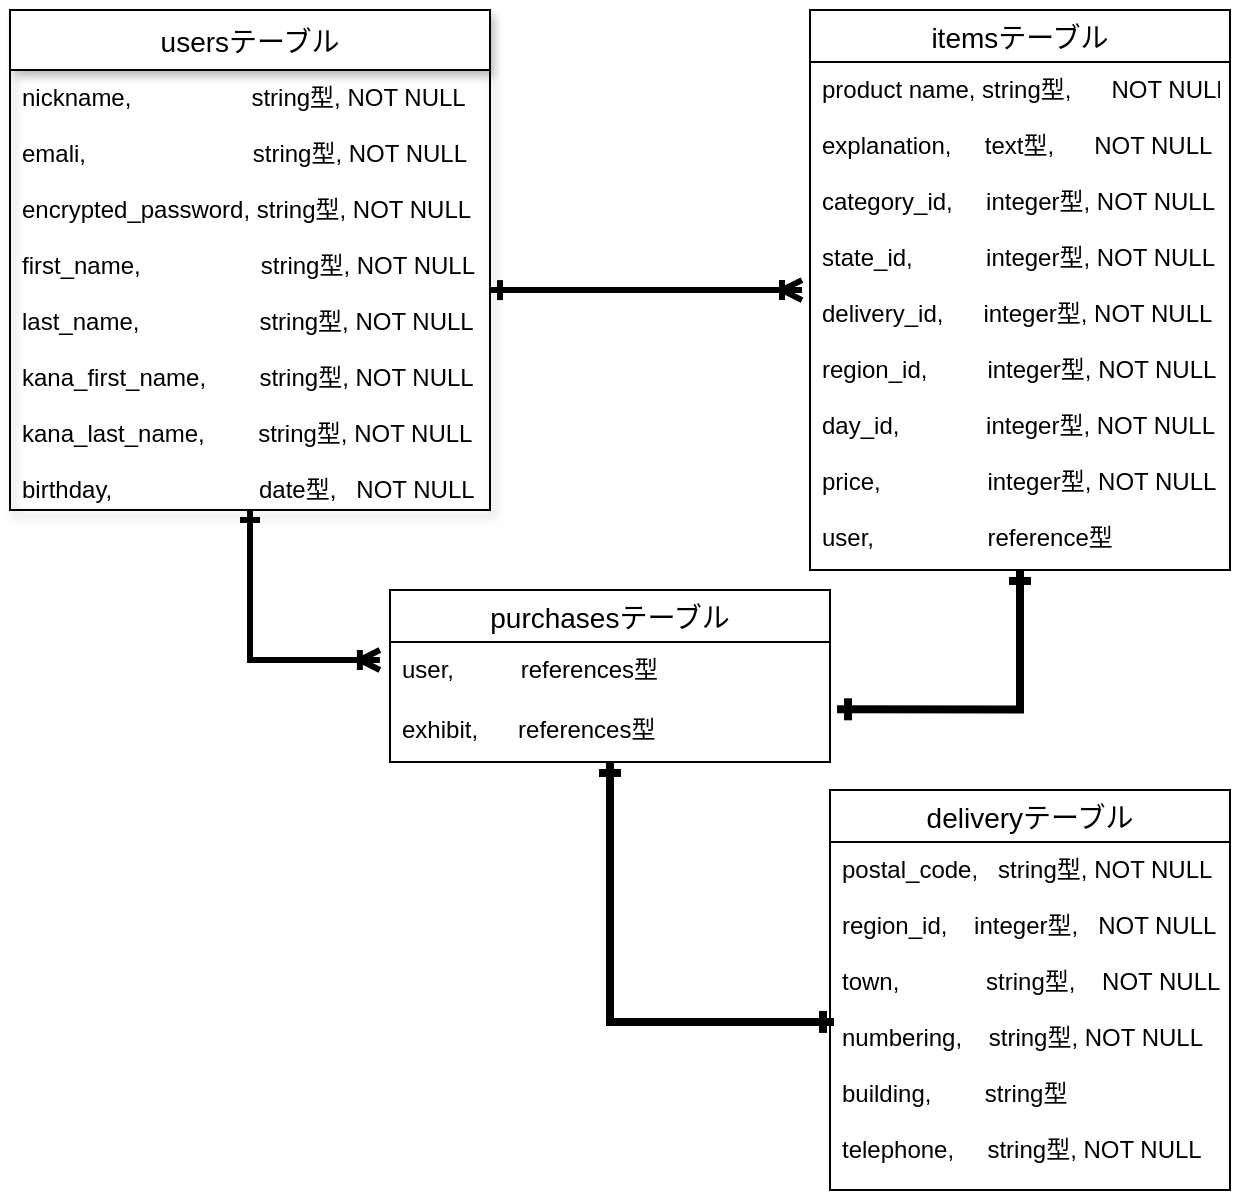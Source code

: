 <mxfile version="14.2.4" type="embed">
    <diagram id="NGo-M8wT4Qfass6ggea7" name="ページ1">
        <mxGraphModel dx="869" dy="658" grid="1" gridSize="10" guides="0" tooltips="1" connect="0" arrows="1" fold="1" page="1" pageScale="1" pageWidth="827" pageHeight="1169" math="0" shadow="0">
            <root>
                <mxCell id="0"/>
                <mxCell id="1" parent="0"/>
                <mxCell id="40" style="edgeStyle=orthogonalEdgeStyle;rounded=0;orthogonalLoop=1;jettySize=auto;html=1;entryX=-0.023;entryY=0.3;entryDx=0;entryDy=0;entryPerimeter=0;startArrow=ERone;startFill=0;endArrow=ERoneToMany;endFill=0;strokeWidth=3;" parent="1" source="22" target="38" edge="1">
                    <mxGeometry relative="1" as="geometry"/>
                </mxCell>
                <mxCell id="22" value="usersテーブル" style="swimlane;fontStyle=0;childLayout=stackLayout;horizontal=1;startSize=30;horizontalStack=0;resizeParent=1;resizeParentMax=0;resizeLast=0;collapsible=1;marginBottom=0;align=center;fontSize=14;shadow=1;" parent="1" vertex="1">
                    <mxGeometry x="10" y="10" width="240" height="250" as="geometry">
                        <mxRectangle x="10" y="10" width="140" height="30" as="alternateBounds"/>
                    </mxGeometry>
                </mxCell>
                <mxCell id="23" value="nickname,                  string型, NOT NULL&#10;&#10;emali,                         string型, NOT NULL&#10;&#10;encrypted_password, string型, NOT NULL &#10;&#10;first_name,                  string型, NOT NULL&#10;&#10;last_name,                  string型, NOT NULL&#10;&#10;kana_first_name,        string型, NOT NULL&#10;&#10;kana_last_name,        string型, NOT NULL&#10;&#10;birthday,                      date型,   NOT NULL" style="text;strokeColor=none;fillColor=none;spacingLeft=4;spacingRight=4;overflow=hidden;rotatable=0;points=[[0,0.5],[1,0.5]];portConstraint=eastwest;fontSize=12;align=left;" parent="22" vertex="1">
                    <mxGeometry y="30" width="240" height="220" as="geometry"/>
                </mxCell>
                <mxCell id="52" style="edgeStyle=orthogonalEdgeStyle;rounded=0;orthogonalLoop=1;jettySize=auto;html=1;entryX=1.016;entryY=0.122;entryDx=0;entryDy=0;entryPerimeter=0;startArrow=ERone;startFill=0;endArrow=ERone;endFill=0;strokeWidth=4;" edge="1" parent="1" source="30" target="39">
                    <mxGeometry relative="1" as="geometry"/>
                </mxCell>
                <mxCell id="30" value="itemsテーブル" style="swimlane;fontStyle=0;childLayout=stackLayout;horizontal=1;startSize=26;horizontalStack=0;resizeParent=1;resizeParentMax=0;resizeLast=0;collapsible=1;marginBottom=0;align=center;fontSize=14;" parent="1" vertex="1">
                    <mxGeometry x="410" y="10" width="210" height="280" as="geometry"/>
                </mxCell>
                <mxCell id="33" value="product name, string型,      NOT NULL&#10;&#10;explanation,     text型,      NOT NULL&#10;&#10;category_id,     integer型, NOT NULL&#10;&#10;state_id,           integer型, NOT NULL&#10;&#10;delivery_id,      integer型, NOT NULL&#10;&#10;region_id,         integer型, NOT NULL&#10;&#10;day_id,             integer型, NOT NULL&#10;&#10;price,                integer型, NOT NULL&#10;&#10;user,                 reference型&#10;" style="text;strokeColor=none;fillColor=none;spacingLeft=4;spacingRight=4;overflow=hidden;rotatable=0;points=[[0,0.5],[1,0.5]];portConstraint=eastwest;fontSize=12;" parent="30" vertex="1">
                    <mxGeometry y="26" width="210" height="254" as="geometry"/>
                </mxCell>
                <mxCell id="35" style="edgeStyle=orthogonalEdgeStyle;rounded=0;orthogonalLoop=1;jettySize=auto;html=1;entryX=-0.019;entryY=0.449;entryDx=0;entryDy=0;entryPerimeter=0;startArrow=ERone;startFill=0;endArrow=ERoneToMany;endFill=0;strokeWidth=3;" parent="1" source="23" target="33" edge="1">
                    <mxGeometry relative="1" as="geometry"/>
                </mxCell>
                <mxCell id="51" style="edgeStyle=orthogonalEdgeStyle;rounded=0;orthogonalLoop=1;jettySize=auto;html=1;entryX=0.01;entryY=0.517;entryDx=0;entryDy=0;entryPerimeter=0;startArrow=ERone;startFill=0;endArrow=ERone;endFill=0;strokeWidth=4;" parent="1" source="36" target="48" edge="1">
                    <mxGeometry relative="1" as="geometry"/>
                </mxCell>
                <mxCell id="36" value="purchasesテーブル" style="swimlane;fontStyle=0;childLayout=stackLayout;horizontal=1;startSize=26;horizontalStack=0;resizeParent=1;resizeParentMax=0;resizeLast=0;collapsible=1;marginBottom=0;align=center;fontSize=14;" parent="1" vertex="1">
                    <mxGeometry x="200" y="300" width="220" height="86" as="geometry"/>
                </mxCell>
                <mxCell id="38" value="user,          references型" style="text;strokeColor=none;fillColor=none;spacingLeft=4;spacingRight=4;overflow=hidden;rotatable=0;points=[[0,0.5],[1,0.5]];portConstraint=eastwest;fontSize=12;" parent="36" vertex="1">
                    <mxGeometry y="26" width="220" height="30" as="geometry"/>
                </mxCell>
                <mxCell id="39" value="exhibit,      references型" style="text;strokeColor=none;fillColor=none;spacingLeft=4;spacingRight=4;overflow=hidden;rotatable=0;points=[[0,0.5],[1,0.5]];portConstraint=eastwest;fontSize=12;" parent="36" vertex="1">
                    <mxGeometry y="56" width="220" height="30" as="geometry"/>
                </mxCell>
                <mxCell id="47" value="deliveryテーブル" style="swimlane;fontStyle=0;childLayout=stackLayout;horizontal=1;startSize=26;horizontalStack=0;resizeParent=1;resizeParentMax=0;resizeLast=0;collapsible=1;marginBottom=0;align=center;fontSize=14;" parent="1" vertex="1">
                    <mxGeometry x="420" y="400" width="200" height="200" as="geometry"/>
                </mxCell>
                <mxCell id="48" value="postal_code,   string型, NOT NULL&#10;&#10;region_id,    integer型,   NOT NULL&#10;&#10;town,             string型,    NOT NULL&#10;&#10;numbering,    string型, NOT NULL&#10;&#10;building,        string型&#10;&#10;telephone,     string型, NOT NULL" style="text;strokeColor=none;fillColor=none;spacingLeft=4;spacingRight=4;overflow=hidden;rotatable=0;points=[[0,0.5],[1,0.5]];portConstraint=eastwest;fontSize=12;" parent="47" vertex="1">
                    <mxGeometry y="26" width="200" height="174" as="geometry"/>
                </mxCell>
            </root>
        </mxGraphModel>
    </diagram>
</mxfile>